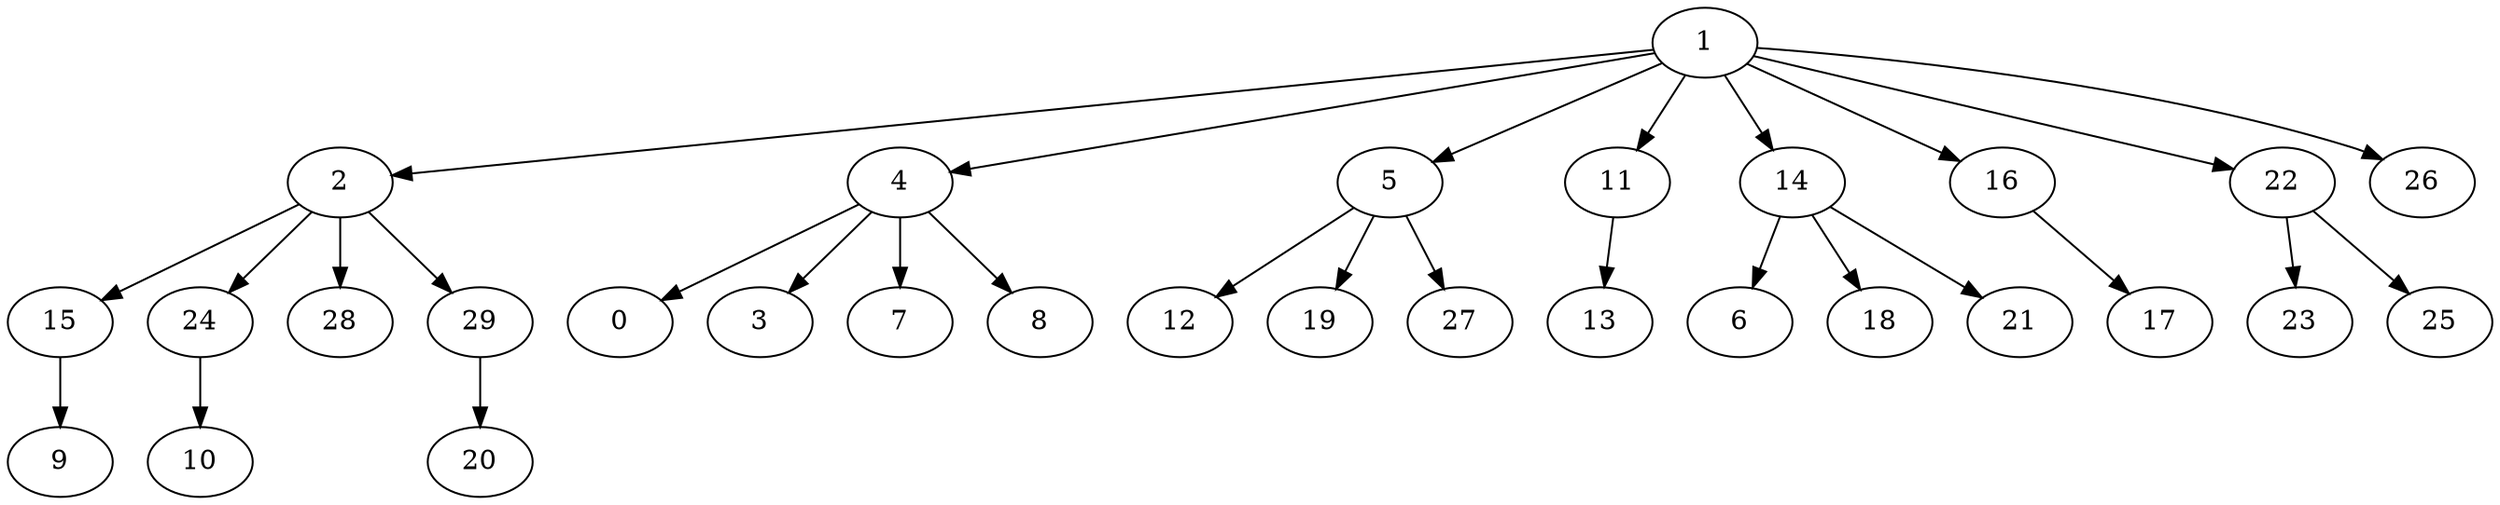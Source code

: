 digraph {
  1 -> 2;
  1 -> 4;
  1 -> 5;
  1 -> 11;
  1 -> 14;
  1 -> 16;
  1 -> 22;
  1 -> 26;
  2 -> 15;
  2 -> 24;
  2 -> 28;
  2 -> 29;
  4 -> 0;
  4 -> 3;
  4 -> 7;
  4 -> 8;
  5 -> 12;
  5 -> 19;
  5 -> 27;
  11 -> 13;
  14 -> 6;
  14 -> 18;
  14 -> 21;
  16 -> 17;
  22 -> 23;
  22 -> 25;
  15 -> 9;
  24 -> 10;
  29 -> 20;
}